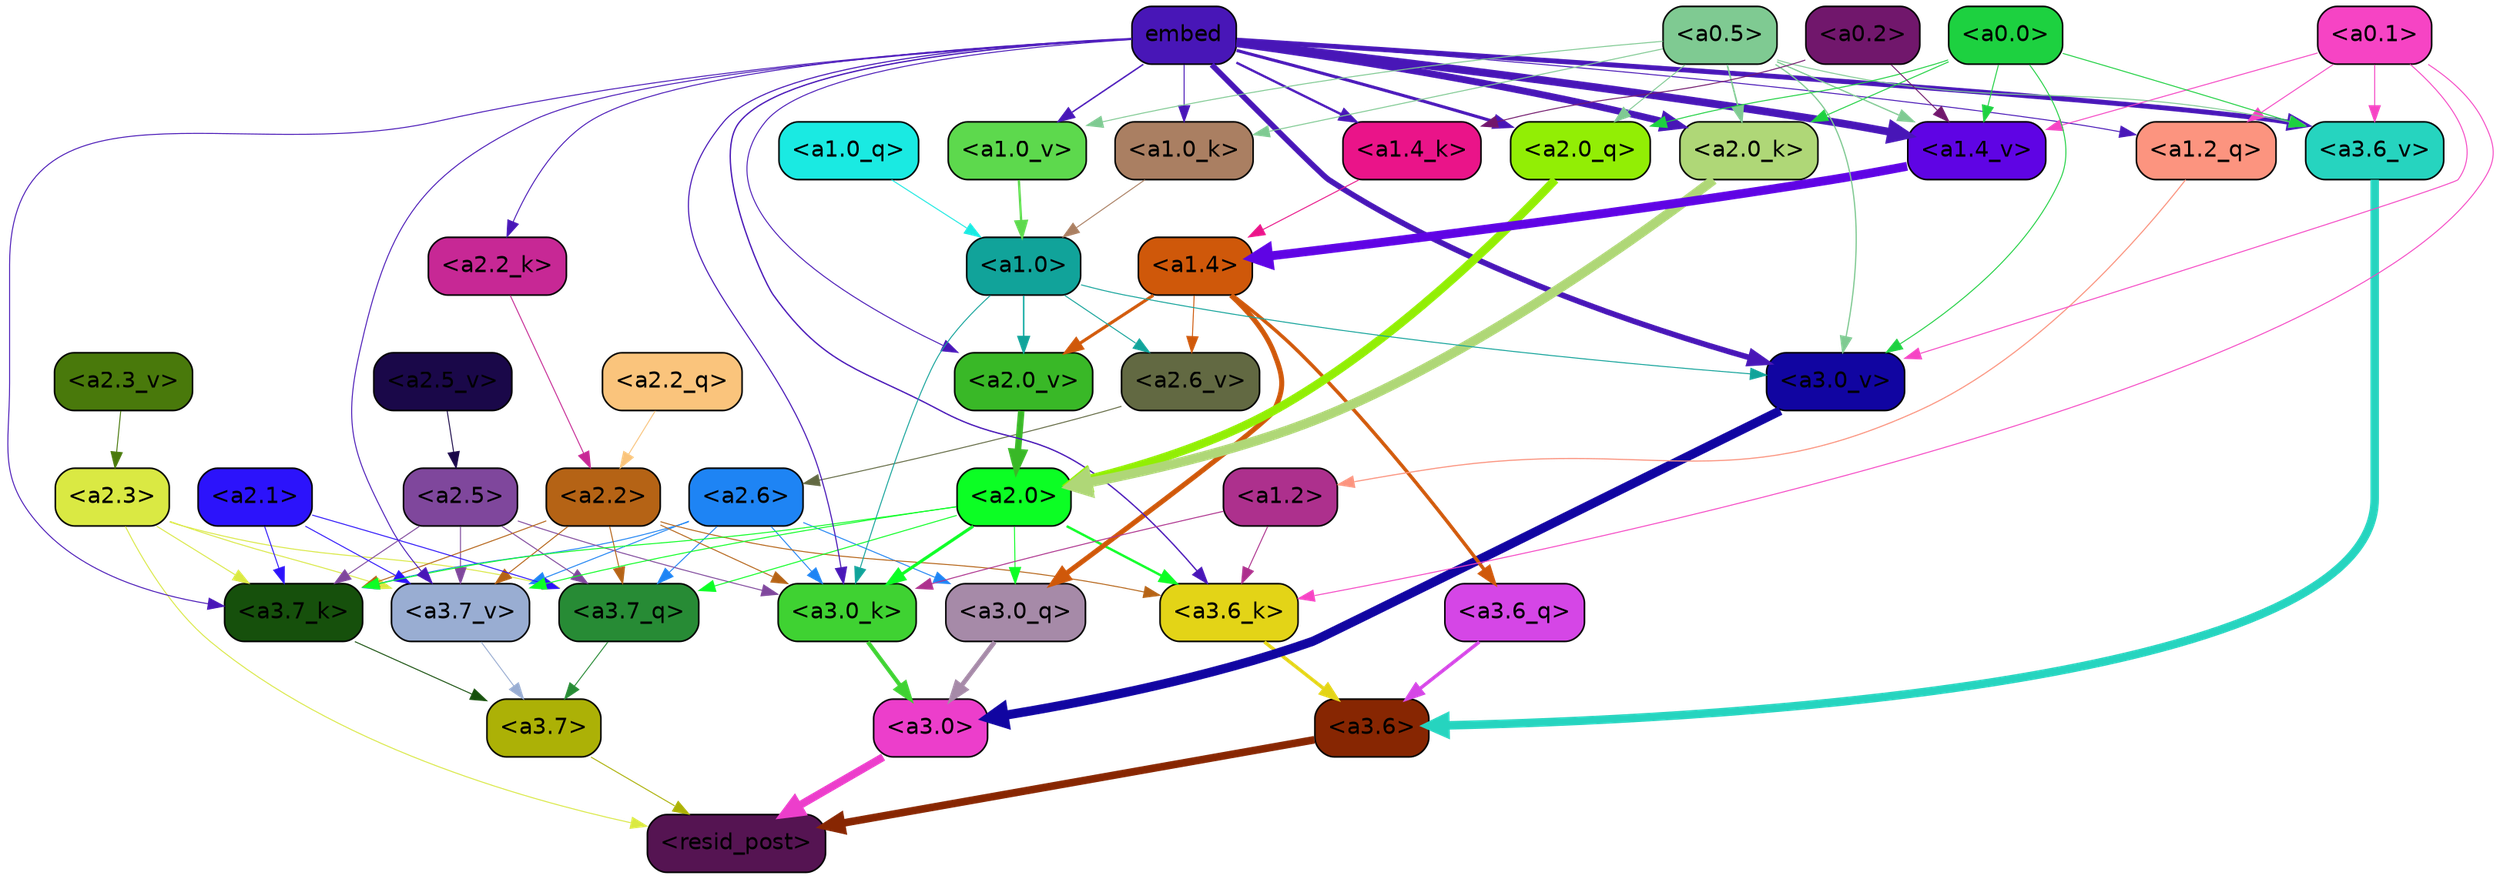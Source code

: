 strict digraph "" {
	graph [bgcolor=transparent,
		layout=dot,
		overlap=false,
		splines=true
	];
	"<a3.7>"	[color=black,
		fillcolor="#acb106",
		fontname=Helvetica,
		shape=box,
		style="filled, rounded"];
	"<resid_post>"	[color=black,
		fillcolor="#551452",
		fontname=Helvetica,
		shape=box,
		style="filled, rounded"];
	"<a3.7>" -> "<resid_post>"	[color="#acb106",
		penwidth=0.6];
	"<a3.6>"	[color=black,
		fillcolor="#872602",
		fontname=Helvetica,
		shape=box,
		style="filled, rounded"];
	"<a3.6>" -> "<resid_post>"	[color="#872602",
		penwidth=4.7534414529800415];
	"<a3.0>"	[color=black,
		fillcolor="#ec3ecb",
		fontname=Helvetica,
		shape=box,
		style="filled, rounded"];
	"<a3.0>" -> "<resid_post>"	[color="#ec3ecb",
		penwidth=4.898576855659485];
	"<a2.3>"	[color=black,
		fillcolor="#dae943",
		fontname=Helvetica,
		shape=box,
		style="filled, rounded"];
	"<a2.3>" -> "<resid_post>"	[color="#dae943",
		penwidth=0.6];
	"<a3.7_q>"	[color=black,
		fillcolor="#278b35",
		fontname=Helvetica,
		shape=box,
		style="filled, rounded"];
	"<a2.3>" -> "<a3.7_q>"	[color="#dae943",
		penwidth=0.6];
	"<a3.7_k>"	[color=black,
		fillcolor="#16500c",
		fontname=Helvetica,
		shape=box,
		style="filled, rounded"];
	"<a2.3>" -> "<a3.7_k>"	[color="#dae943",
		penwidth=0.6];
	"<a3.7_v>"	[color=black,
		fillcolor="#99add2",
		fontname=Helvetica,
		shape=box,
		style="filled, rounded"];
	"<a2.3>" -> "<a3.7_v>"	[color="#dae943",
		penwidth=0.6];
	"<a3.7_q>" -> "<a3.7>"	[color="#278b35",
		penwidth=0.6];
	"<a3.6_q>"	[color=black,
		fillcolor="#d546e6",
		fontname=Helvetica,
		shape=box,
		style="filled, rounded"];
	"<a3.6_q>" -> "<a3.6>"	[color="#d546e6",
		penwidth=2.160832464694977];
	"<a3.0_q>"	[color=black,
		fillcolor="#a68aa8",
		fontname=Helvetica,
		shape=box,
		style="filled, rounded"];
	"<a3.0_q>" -> "<a3.0>"	[color="#a68aa8",
		penwidth=2.870753765106201];
	"<a3.7_k>" -> "<a3.7>"	[color="#16500c",
		penwidth=0.6];
	"<a3.6_k>"	[color=black,
		fillcolor="#e3d417",
		fontname=Helvetica,
		shape=box,
		style="filled, rounded"];
	"<a3.6_k>" -> "<a3.6>"	[color="#e3d417",
		penwidth=2.13908451795578];
	"<a3.0_k>"	[color=black,
		fillcolor="#3fd232",
		fontname=Helvetica,
		shape=box,
		style="filled, rounded"];
	"<a3.0_k>" -> "<a3.0>"	[color="#3fd232",
		penwidth=2.520303964614868];
	"<a3.7_v>" -> "<a3.7>"	[color="#99add2",
		penwidth=0.6];
	"<a3.6_v>"	[color=black,
		fillcolor="#26d4bf",
		fontname=Helvetica,
		shape=box,
		style="filled, rounded"];
	"<a3.6_v>" -> "<a3.6>"	[color="#26d4bf",
		penwidth=5.297133803367615];
	"<a3.0_v>"	[color=black,
		fillcolor="#1105a1",
		fontname=Helvetica,
		shape=box,
		style="filled, rounded"];
	"<a3.0_v>" -> "<a3.0>"	[color="#1105a1",
		penwidth=5.680712580680847];
	"<a2.6>"	[color=black,
		fillcolor="#1e84f4",
		fontname=Helvetica,
		shape=box,
		style="filled, rounded"];
	"<a2.6>" -> "<a3.7_q>"	[color="#1e84f4",
		penwidth=0.6];
	"<a2.6>" -> "<a3.0_q>"	[color="#1e84f4",
		penwidth=0.6];
	"<a2.6>" -> "<a3.7_k>"	[color="#1e84f4",
		penwidth=0.6];
	"<a2.6>" -> "<a3.0_k>"	[color="#1e84f4",
		penwidth=0.6];
	"<a2.6>" -> "<a3.7_v>"	[color="#1e84f4",
		penwidth=0.6];
	"<a2.5>"	[color=black,
		fillcolor="#7f479c",
		fontname=Helvetica,
		shape=box,
		style="filled, rounded"];
	"<a2.5>" -> "<a3.7_q>"	[color="#7f479c",
		penwidth=0.6];
	"<a2.5>" -> "<a3.7_k>"	[color="#7f479c",
		penwidth=0.6];
	"<a2.5>" -> "<a3.0_k>"	[color="#7f479c",
		penwidth=0.6];
	"<a2.5>" -> "<a3.7_v>"	[color="#7f479c",
		penwidth=0.6];
	"<a2.2>"	[color=black,
		fillcolor="#b56315",
		fontname=Helvetica,
		shape=box,
		style="filled, rounded"];
	"<a2.2>" -> "<a3.7_q>"	[color="#b56315",
		penwidth=0.6];
	"<a2.2>" -> "<a3.7_k>"	[color="#b56315",
		penwidth=0.6];
	"<a2.2>" -> "<a3.6_k>"	[color="#b56315",
		penwidth=0.6];
	"<a2.2>" -> "<a3.0_k>"	[color="#b56315",
		penwidth=0.6];
	"<a2.2>" -> "<a3.7_v>"	[color="#b56315",
		penwidth=0.6];
	"<a2.1>"	[color=black,
		fillcolor="#2c13fb",
		fontname=Helvetica,
		shape=box,
		style="filled, rounded"];
	"<a2.1>" -> "<a3.7_q>"	[color="#2c13fb",
		penwidth=0.6];
	"<a2.1>" -> "<a3.7_k>"	[color="#2c13fb",
		penwidth=0.6];
	"<a2.1>" -> "<a3.7_v>"	[color="#2c13fb",
		penwidth=0.6];
	"<a2.0>"	[color=black,
		fillcolor="#0cfe24",
		fontname=Helvetica,
		shape=box,
		style="filled, rounded"];
	"<a2.0>" -> "<a3.7_q>"	[color="#0cfe24",
		penwidth=0.6];
	"<a2.0>" -> "<a3.0_q>"	[color="#0cfe24",
		penwidth=0.6];
	"<a2.0>" -> "<a3.7_k>"	[color="#0cfe24",
		penwidth=0.6];
	"<a2.0>" -> "<a3.6_k>"	[color="#0cfe24",
		penwidth=1.4807794839143753];
	"<a2.0>" -> "<a3.0_k>"	[color="#0cfe24",
		penwidth=1.9436544477939606];
	"<a2.0>" -> "<a3.7_v>"	[color="#0cfe24",
		penwidth=0.6];
	"<a1.4>"	[color=black,
		fillcolor="#cf580a",
		fontname=Helvetica,
		shape=box,
		style="filled, rounded"];
	"<a1.4>" -> "<a3.6_q>"	[color="#cf580a",
		penwidth=2.1635248363018036];
	"<a1.4>" -> "<a3.0_q>"	[color="#cf580a",
		penwidth=3.1362746953964233];
	"<a2.6_v>"	[color=black,
		fillcolor="#626942",
		fontname=Helvetica,
		shape=box,
		style="filled, rounded"];
	"<a1.4>" -> "<a2.6_v>"	[color="#cf580a",
		penwidth=0.6];
	"<a2.0_v>"	[color=black,
		fillcolor="#39b827",
		fontname=Helvetica,
		shape=box,
		style="filled, rounded"];
	"<a1.4>" -> "<a2.0_v>"	[color="#cf580a",
		penwidth=1.9271827340126038];
	embed	[color=black,
		fillcolor="#4816b7",
		fontname=Helvetica,
		shape=box,
		style="filled, rounded"];
	embed -> "<a3.7_k>"	[color="#4816b7",
		penwidth=0.6];
	embed -> "<a3.6_k>"	[color="#4816b7",
		penwidth=0.8202246725559235];
	embed -> "<a3.0_k>"	[color="#4816b7",
		penwidth=0.6771316379308701];
	embed -> "<a3.7_v>"	[color="#4816b7",
		penwidth=0.6];
	embed -> "<a3.6_v>"	[color="#4816b7",
		penwidth=3.067279100418091];
	embed -> "<a3.0_v>"	[color="#4816b7",
		penwidth=3.5202720761299133];
	"<a2.0_q>"	[color=black,
		fillcolor="#92ee05",
		fontname=Helvetica,
		shape=box,
		style="filled, rounded"];
	embed -> "<a2.0_q>"	[color="#4816b7",
		penwidth=1.9194039106369019];
	"<a2.2_k>"	[color=black,
		fillcolor="#c72895",
		fontname=Helvetica,
		shape=box,
		style="filled, rounded"];
	embed -> "<a2.2_k>"	[color="#4816b7",
		penwidth=0.6];
	"<a2.0_k>"	[color=black,
		fillcolor="#afd777",
		fontname=Helvetica,
		shape=box,
		style="filled, rounded"];
	embed -> "<a2.0_k>"	[color="#4816b7",
		penwidth=4.28515887260437];
	embed -> "<a2.0_v>"	[color="#4816b7",
		penwidth=0.6];
	"<a1.2_q>"	[color=black,
		fillcolor="#fc947f",
		fontname=Helvetica,
		shape=box,
		style="filled, rounded"];
	embed -> "<a1.2_q>"	[color="#4816b7",
		penwidth=0.6];
	"<a1.4_k>"	[color=black,
		fillcolor="#ea1489",
		fontname=Helvetica,
		shape=box,
		style="filled, rounded"];
	embed -> "<a1.4_k>"	[color="#4816b7",
		penwidth=1.441945195198059];
	"<a1.0_k>"	[color=black,
		fillcolor="#aa7f62",
		fontname=Helvetica,
		shape=box,
		style="filled, rounded"];
	embed -> "<a1.0_k>"	[color="#4816b7",
		penwidth=0.6];
	"<a1.4_v>"	[color=black,
		fillcolor="#5f04e4",
		fontname=Helvetica,
		shape=box,
		style="filled, rounded"];
	embed -> "<a1.4_v>"	[color="#4816b7",
		penwidth=4.830149412155151];
	"<a1.0_v>"	[color=black,
		fillcolor="#5dd94d",
		fontname=Helvetica,
		shape=box,
		style="filled, rounded"];
	embed -> "<a1.0_v>"	[color="#4816b7",
		penwidth=0.8981428295373917];
	"<a1.2>"	[color=black,
		fillcolor="#ad308d",
		fontname=Helvetica,
		shape=box,
		style="filled, rounded"];
	"<a1.2>" -> "<a3.6_k>"	[color="#ad308d",
		penwidth=0.6];
	"<a1.2>" -> "<a3.0_k>"	[color="#ad308d",
		penwidth=0.6];
	"<a0.1>"	[color=black,
		fillcolor="#f644c4",
		fontname=Helvetica,
		shape=box,
		style="filled, rounded"];
	"<a0.1>" -> "<a3.6_k>"	[color="#f644c4",
		penwidth=0.6];
	"<a0.1>" -> "<a3.6_v>"	[color="#f644c4",
		penwidth=0.6];
	"<a0.1>" -> "<a3.0_v>"	[color="#f644c4",
		penwidth=0.6];
	"<a0.1>" -> "<a1.2_q>"	[color="#f644c4",
		penwidth=0.6];
	"<a0.1>" -> "<a1.4_v>"	[color="#f644c4",
		penwidth=0.6];
	"<a1.0>"	[color=black,
		fillcolor="#11a39a",
		fontname=Helvetica,
		shape=box,
		style="filled, rounded"];
	"<a1.0>" -> "<a3.0_k>"	[color="#11a39a",
		penwidth=0.6];
	"<a1.0>" -> "<a3.0_v>"	[color="#11a39a",
		penwidth=0.6];
	"<a1.0>" -> "<a2.6_v>"	[color="#11a39a",
		penwidth=0.6];
	"<a1.0>" -> "<a2.0_v>"	[color="#11a39a",
		penwidth=0.9754131138324738];
	"<a0.5>"	[color=black,
		fillcolor="#7fca92",
		fontname=Helvetica,
		shape=box,
		style="filled, rounded"];
	"<a0.5>" -> "<a3.6_v>"	[color="#7fca92",
		penwidth=0.6];
	"<a0.5>" -> "<a3.0_v>"	[color="#7fca92",
		penwidth=0.764040544629097];
	"<a0.5>" -> "<a2.0_q>"	[color="#7fca92",
		penwidth=0.6];
	"<a0.5>" -> "<a2.0_k>"	[color="#7fca92",
		penwidth=0.9763890504837036];
	"<a0.5>" -> "<a1.0_k>"	[color="#7fca92",
		penwidth=0.6];
	"<a0.5>" -> "<a1.4_v>"	[color="#7fca92",
		penwidth=0.7723740935325623];
	"<a0.5>" -> "<a1.0_v>"	[color="#7fca92",
		penwidth=0.6];
	"<a0.0>"	[color=black,
		fillcolor="#1dd140",
		fontname=Helvetica,
		shape=box,
		style="filled, rounded"];
	"<a0.0>" -> "<a3.6_v>"	[color="#1dd140",
		penwidth=0.6];
	"<a0.0>" -> "<a3.0_v>"	[color="#1dd140",
		penwidth=0.6];
	"<a0.0>" -> "<a2.0_q>"	[color="#1dd140",
		penwidth=0.6];
	"<a0.0>" -> "<a2.0_k>"	[color="#1dd140",
		penwidth=0.6];
	"<a0.0>" -> "<a1.4_v>"	[color="#1dd140",
		penwidth=0.6];
	"<a2.2_q>"	[color=black,
		fillcolor="#fac47c",
		fontname=Helvetica,
		shape=box,
		style="filled, rounded"];
	"<a2.2_q>" -> "<a2.2>"	[color="#fac47c",
		penwidth=0.6];
	"<a2.0_q>" -> "<a2.0>"	[color="#92ee05",
		penwidth=5.313405752182007];
	"<a2.2_k>" -> "<a2.2>"	[color="#c72895",
		penwidth=0.6];
	"<a2.0_k>" -> "<a2.0>"	[color="#afd777",
		penwidth=6.029795527458191];
	"<a2.6_v>" -> "<a2.6>"	[color="#626942",
		penwidth=0.6];
	"<a2.5_v>"	[color=black,
		fillcolor="#1a0849",
		fontname=Helvetica,
		shape=box,
		style="filled, rounded"];
	"<a2.5_v>" -> "<a2.5>"	[color="#1a0849",
		penwidth=0.6];
	"<a2.3_v>"	[color=black,
		fillcolor="#49790b",
		fontname=Helvetica,
		shape=box,
		style="filled, rounded"];
	"<a2.3_v>" -> "<a2.3>"	[color="#49790b",
		penwidth=0.6];
	"<a2.0_v>" -> "<a2.0>"	[color="#39b827",
		penwidth=4.041402816772461];
	"<a1.2_q>" -> "<a1.2>"	[color="#fc947f",
		penwidth=0.6924253702163696];
	"<a1.0_q>"	[color=black,
		fillcolor="#1aeae2",
		fontname=Helvetica,
		shape=box,
		style="filled, rounded"];
	"<a1.0_q>" -> "<a1.0>"	[color="#1aeae2",
		penwidth=0.6];
	"<a1.4_k>" -> "<a1.4>"	[color="#ea1489",
		penwidth=0.6];
	"<a1.0_k>" -> "<a1.0>"	[color="#aa7f62",
		penwidth=0.6];
	"<a1.4_v>" -> "<a1.4>"	[color="#5f04e4",
		penwidth=5.515027642250061];
	"<a1.0_v>" -> "<a1.0>"	[color="#5dd94d",
		penwidth=1.4252789914608002];
	"<a0.2>"	[color=black,
		fillcolor="#71176c",
		fontname=Helvetica,
		shape=box,
		style="filled, rounded"];
	"<a0.2>" -> "<a1.4_k>"	[color="#71176c",
		penwidth=0.6];
	"<a0.2>" -> "<a1.4_v>"	[color="#71176c",
		penwidth=0.6];
}
